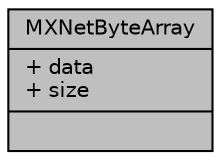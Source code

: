 digraph "MXNetByteArray"
{
 // LATEX_PDF_SIZE
  edge [fontname="Helvetica",fontsize="10",labelfontname="Helvetica",labelfontsize="10"];
  node [fontname="Helvetica",fontsize="10",shape=record];
  Node1 [label="{MXNetByteArray\n|+ data\l+ size\l|}",height=0.2,width=0.4,color="black", fillcolor="grey75", style="filled", fontcolor="black",tooltip="Byte array type used to pass in byte array When kBytes is used as data type."];
}
